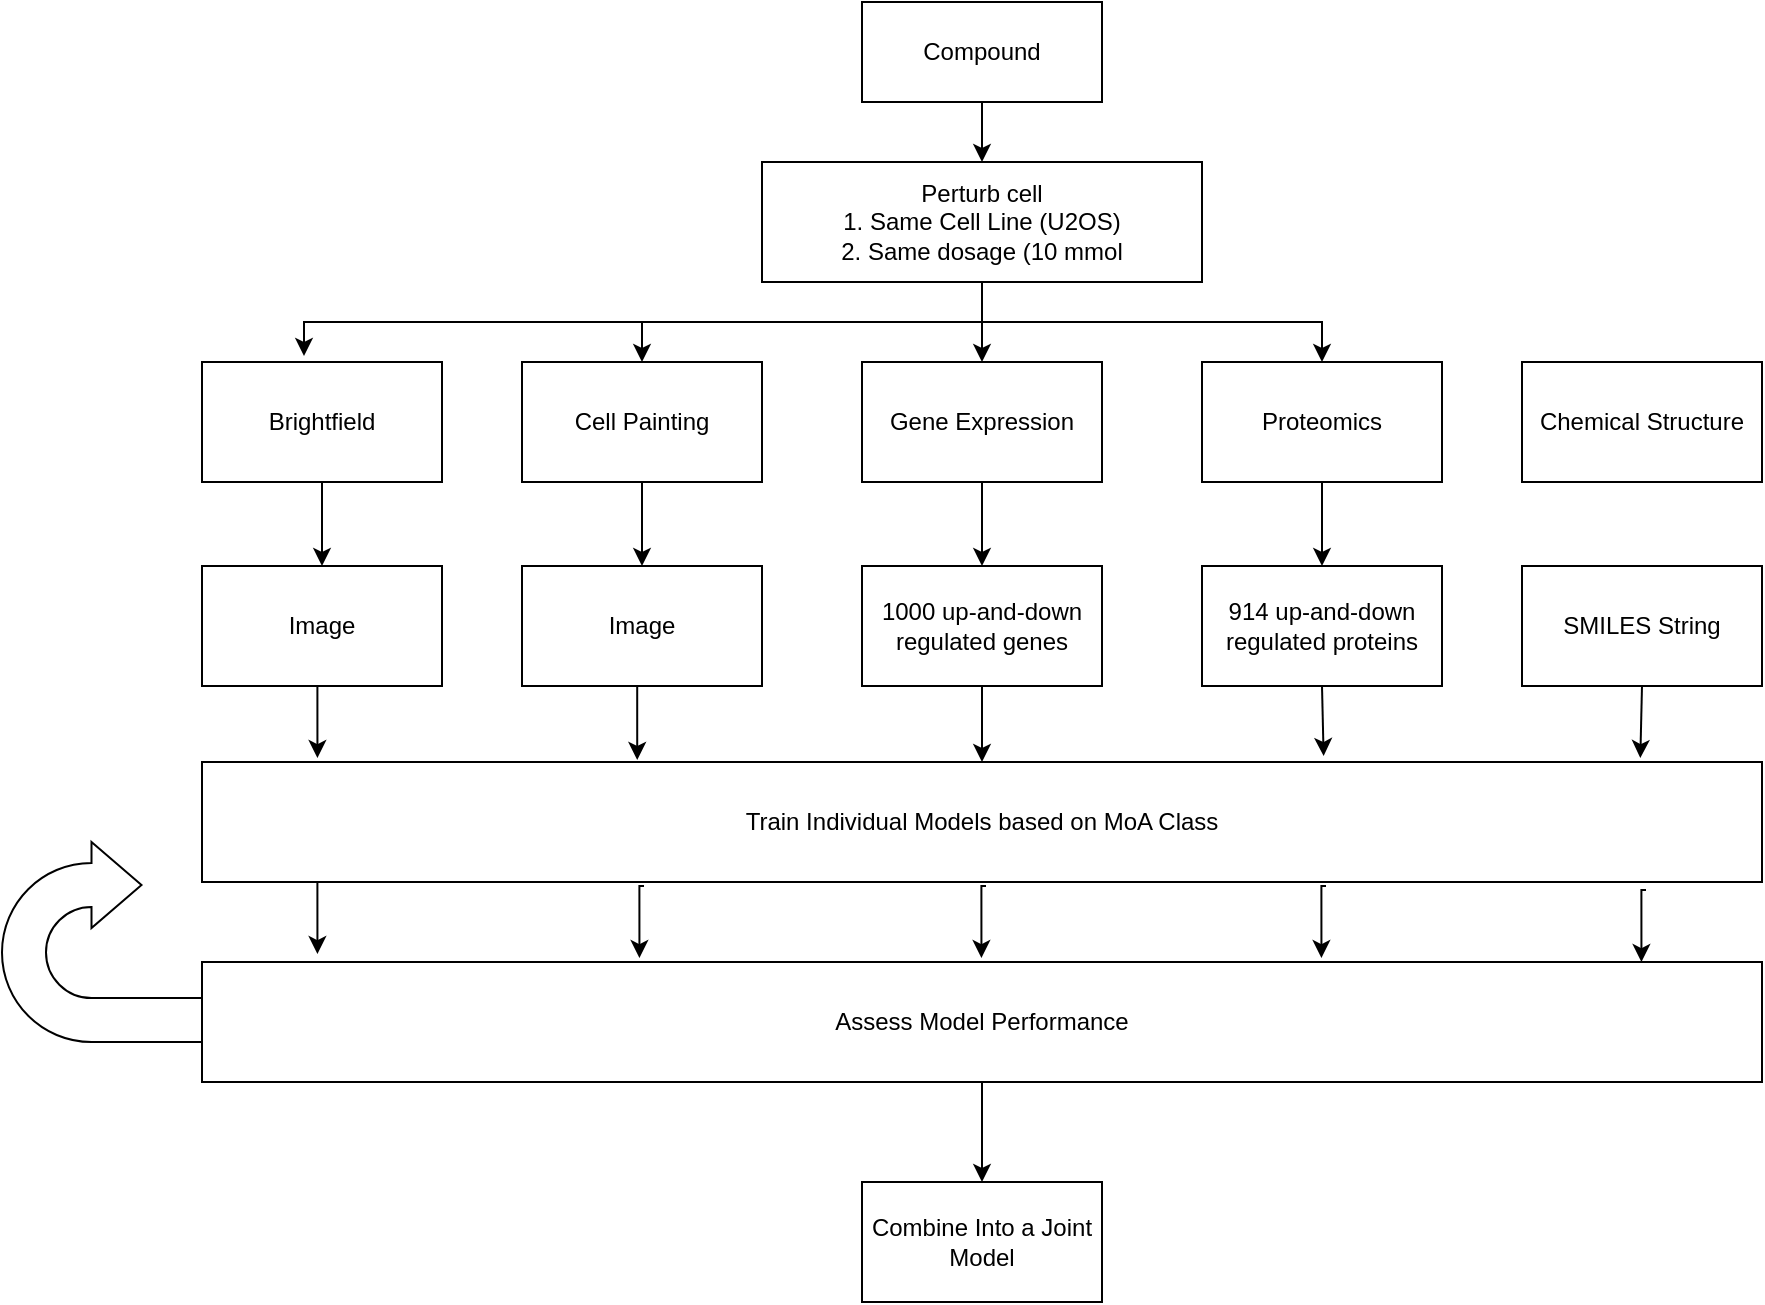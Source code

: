 <mxfile version="20.7.4" type="github">
  <diagram id="bUzdTm8xm-PVx8S1yaQr" name="Page-1">
    <mxGraphModel dx="954" dy="492" grid="1" gridSize="10" guides="1" tooltips="1" connect="1" arrows="1" fold="1" page="1" pageScale="1" pageWidth="850" pageHeight="1100" math="0" shadow="0">
      <root>
        <mxCell id="0" />
        <mxCell id="1" parent="0" />
        <mxCell id="7_VD-Ki3XaP80nxqoQyv-9" value="" style="edgeStyle=orthogonalEdgeStyle;rounded=0;orthogonalLoop=1;jettySize=auto;html=1;" edge="1" parent="1" source="7_VD-Ki3XaP80nxqoQyv-1" target="7_VD-Ki3XaP80nxqoQyv-7">
          <mxGeometry relative="1" as="geometry" />
        </mxCell>
        <mxCell id="7_VD-Ki3XaP80nxqoQyv-1" value="Compound" style="rounded=0;whiteSpace=wrap;html=1;" vertex="1" parent="1">
          <mxGeometry x="450" y="100" width="120" height="50" as="geometry" />
        </mxCell>
        <mxCell id="7_VD-Ki3XaP80nxqoQyv-22" style="edgeStyle=orthogonalEdgeStyle;rounded=0;orthogonalLoop=1;jettySize=auto;html=1;exitX=0.5;exitY=1;exitDx=0;exitDy=0;entryX=0.5;entryY=0;entryDx=0;entryDy=0;" edge="1" parent="1" source="7_VD-Ki3XaP80nxqoQyv-2" target="7_VD-Ki3XaP80nxqoQyv-15">
          <mxGeometry relative="1" as="geometry" />
        </mxCell>
        <mxCell id="7_VD-Ki3XaP80nxqoQyv-2" value="Brightfield" style="rounded=0;whiteSpace=wrap;html=1;" vertex="1" parent="1">
          <mxGeometry x="120" y="280" width="120" height="60" as="geometry" />
        </mxCell>
        <mxCell id="7_VD-Ki3XaP80nxqoQyv-25" value="" style="edgeStyle=orthogonalEdgeStyle;rounded=0;orthogonalLoop=1;jettySize=auto;html=1;" edge="1" parent="1" source="7_VD-Ki3XaP80nxqoQyv-3" target="7_VD-Ki3XaP80nxqoQyv-16">
          <mxGeometry relative="1" as="geometry" />
        </mxCell>
        <mxCell id="7_VD-Ki3XaP80nxqoQyv-3" value="Cell Painting" style="rounded=0;whiteSpace=wrap;html=1;" vertex="1" parent="1">
          <mxGeometry x="280" y="280" width="120" height="60" as="geometry" />
        </mxCell>
        <mxCell id="7_VD-Ki3XaP80nxqoQyv-26" value="" style="edgeStyle=orthogonalEdgeStyle;rounded=0;orthogonalLoop=1;jettySize=auto;html=1;" edge="1" parent="1" source="7_VD-Ki3XaP80nxqoQyv-4" target="7_VD-Ki3XaP80nxqoQyv-17">
          <mxGeometry relative="1" as="geometry" />
        </mxCell>
        <mxCell id="7_VD-Ki3XaP80nxqoQyv-4" value="Gene Expression" style="rounded=0;whiteSpace=wrap;html=1;" vertex="1" parent="1">
          <mxGeometry x="450" y="280" width="120" height="60" as="geometry" />
        </mxCell>
        <mxCell id="7_VD-Ki3XaP80nxqoQyv-27" value="" style="edgeStyle=orthogonalEdgeStyle;rounded=0;orthogonalLoop=1;jettySize=auto;html=1;" edge="1" parent="1" source="7_VD-Ki3XaP80nxqoQyv-5" target="7_VD-Ki3XaP80nxqoQyv-18">
          <mxGeometry relative="1" as="geometry" />
        </mxCell>
        <mxCell id="7_VD-Ki3XaP80nxqoQyv-5" value="Proteomics" style="rounded=0;whiteSpace=wrap;html=1;" vertex="1" parent="1">
          <mxGeometry x="620" y="280" width="120" height="60" as="geometry" />
        </mxCell>
        <mxCell id="7_VD-Ki3XaP80nxqoQyv-6" value="Chemical Structure" style="rounded=0;whiteSpace=wrap;html=1;" vertex="1" parent="1">
          <mxGeometry x="780" y="280" width="120" height="60" as="geometry" />
        </mxCell>
        <mxCell id="7_VD-Ki3XaP80nxqoQyv-10" value="" style="edgeStyle=orthogonalEdgeStyle;rounded=0;orthogonalLoop=1;jettySize=auto;html=1;" edge="1" parent="1" source="7_VD-Ki3XaP80nxqoQyv-7" target="7_VD-Ki3XaP80nxqoQyv-4">
          <mxGeometry relative="1" as="geometry" />
        </mxCell>
        <mxCell id="7_VD-Ki3XaP80nxqoQyv-11" style="edgeStyle=orthogonalEdgeStyle;rounded=0;orthogonalLoop=1;jettySize=auto;html=1;exitX=0.5;exitY=1;exitDx=0;exitDy=0;entryX=0.5;entryY=0;entryDx=0;entryDy=0;" edge="1" parent="1" source="7_VD-Ki3XaP80nxqoQyv-7" target="7_VD-Ki3XaP80nxqoQyv-3">
          <mxGeometry relative="1" as="geometry" />
        </mxCell>
        <mxCell id="7_VD-Ki3XaP80nxqoQyv-12" style="edgeStyle=orthogonalEdgeStyle;rounded=0;orthogonalLoop=1;jettySize=auto;html=1;exitX=0.5;exitY=1;exitDx=0;exitDy=0;entryX=0.425;entryY=-0.05;entryDx=0;entryDy=0;entryPerimeter=0;" edge="1" parent="1" source="7_VD-Ki3XaP80nxqoQyv-7" target="7_VD-Ki3XaP80nxqoQyv-2">
          <mxGeometry relative="1" as="geometry" />
        </mxCell>
        <mxCell id="7_VD-Ki3XaP80nxqoQyv-13" style="edgeStyle=orthogonalEdgeStyle;rounded=0;orthogonalLoop=1;jettySize=auto;html=1;exitX=0.5;exitY=1;exitDx=0;exitDy=0;entryX=0.5;entryY=0;entryDx=0;entryDy=0;" edge="1" parent="1" source="7_VD-Ki3XaP80nxqoQyv-7" target="7_VD-Ki3XaP80nxqoQyv-5">
          <mxGeometry relative="1" as="geometry" />
        </mxCell>
        <mxCell id="7_VD-Ki3XaP80nxqoQyv-7" value="&lt;div&gt;Perturb cell &lt;br&gt;&lt;/div&gt;&lt;div&gt;1. Same Cell Line (U2OS) &lt;br&gt;&lt;/div&gt;&lt;div&gt;2. Same dosage (10 mmol&lt;br&gt;&lt;/div&gt;" style="rounded=0;whiteSpace=wrap;html=1;" vertex="1" parent="1">
          <mxGeometry x="400" y="180" width="220" height="60" as="geometry" />
        </mxCell>
        <mxCell id="7_VD-Ki3XaP80nxqoQyv-31" style="edgeStyle=orthogonalEdgeStyle;rounded=0;orthogonalLoop=1;jettySize=auto;html=1;exitX=0.5;exitY=1;exitDx=0;exitDy=0;entryX=0.074;entryY=-0.033;entryDx=0;entryDy=0;entryPerimeter=0;" edge="1" parent="1" source="7_VD-Ki3XaP80nxqoQyv-15" target="7_VD-Ki3XaP80nxqoQyv-29">
          <mxGeometry relative="1" as="geometry" />
        </mxCell>
        <mxCell id="7_VD-Ki3XaP80nxqoQyv-15" value="Image" style="rounded=0;whiteSpace=wrap;html=1;" vertex="1" parent="1">
          <mxGeometry x="120" y="382" width="120" height="60" as="geometry" />
        </mxCell>
        <mxCell id="7_VD-Ki3XaP80nxqoQyv-33" style="edgeStyle=orthogonalEdgeStyle;rounded=0;orthogonalLoop=1;jettySize=auto;html=1;exitX=0.5;exitY=1;exitDx=0;exitDy=0;entryX=0.279;entryY=-0.017;entryDx=0;entryDy=0;entryPerimeter=0;" edge="1" parent="1" source="7_VD-Ki3XaP80nxqoQyv-16" target="7_VD-Ki3XaP80nxqoQyv-29">
          <mxGeometry relative="1" as="geometry" />
        </mxCell>
        <mxCell id="7_VD-Ki3XaP80nxqoQyv-16" value="Image" style="rounded=0;whiteSpace=wrap;html=1;" vertex="1" parent="1">
          <mxGeometry x="280" y="382" width="120" height="60" as="geometry" />
        </mxCell>
        <mxCell id="7_VD-Ki3XaP80nxqoQyv-34" style="edgeStyle=orthogonalEdgeStyle;rounded=0;orthogonalLoop=1;jettySize=auto;html=1;entryX=0.5;entryY=0;entryDx=0;entryDy=0;" edge="1" parent="1" source="7_VD-Ki3XaP80nxqoQyv-17" target="7_VD-Ki3XaP80nxqoQyv-29">
          <mxGeometry relative="1" as="geometry" />
        </mxCell>
        <mxCell id="7_VD-Ki3XaP80nxqoQyv-17" value="1000 up-and-down regulated genes" style="rounded=0;whiteSpace=wrap;html=1;" vertex="1" parent="1">
          <mxGeometry x="450" y="382" width="120" height="60" as="geometry" />
        </mxCell>
        <mxCell id="7_VD-Ki3XaP80nxqoQyv-36" style="edgeStyle=orthogonalEdgeStyle;rounded=0;orthogonalLoop=1;jettySize=auto;html=1;exitX=0.5;exitY=1;exitDx=0;exitDy=0;entryX=0.719;entryY=-0.05;entryDx=0;entryDy=0;entryPerimeter=0;" edge="1" parent="1" source="7_VD-Ki3XaP80nxqoQyv-18" target="7_VD-Ki3XaP80nxqoQyv-29">
          <mxGeometry relative="1" as="geometry" />
        </mxCell>
        <mxCell id="7_VD-Ki3XaP80nxqoQyv-18" value="914 up-and-down regulated proteins" style="rounded=0;whiteSpace=wrap;html=1;" vertex="1" parent="1">
          <mxGeometry x="620" y="382" width="120" height="60" as="geometry" />
        </mxCell>
        <mxCell id="7_VD-Ki3XaP80nxqoQyv-37" style="edgeStyle=orthogonalEdgeStyle;rounded=0;orthogonalLoop=1;jettySize=auto;html=1;exitX=0.5;exitY=1;exitDx=0;exitDy=0;entryX=0.922;entryY=-0.033;entryDx=0;entryDy=0;entryPerimeter=0;" edge="1" parent="1" source="7_VD-Ki3XaP80nxqoQyv-19" target="7_VD-Ki3XaP80nxqoQyv-29">
          <mxGeometry relative="1" as="geometry" />
        </mxCell>
        <mxCell id="7_VD-Ki3XaP80nxqoQyv-19" value="SMILES String" style="rounded=0;whiteSpace=wrap;html=1;" vertex="1" parent="1">
          <mxGeometry x="780" y="382" width="120" height="60" as="geometry" />
        </mxCell>
        <mxCell id="7_VD-Ki3XaP80nxqoQyv-28" value="Combine Into a Joint Model" style="rounded=0;whiteSpace=wrap;html=1;" vertex="1" parent="1">
          <mxGeometry x="450" y="690" width="120" height="60" as="geometry" />
        </mxCell>
        <mxCell id="7_VD-Ki3XaP80nxqoQyv-29" value="Train Individual Models based on MoA Class" style="rounded=0;whiteSpace=wrap;html=1;" vertex="1" parent="1">
          <mxGeometry x="120" y="480" width="780" height="60" as="geometry" />
        </mxCell>
        <mxCell id="7_VD-Ki3XaP80nxqoQyv-44" style="edgeStyle=orthogonalEdgeStyle;rounded=0;orthogonalLoop=1;jettySize=auto;html=1;exitX=0.5;exitY=1;exitDx=0;exitDy=0;entryX=0.5;entryY=0;entryDx=0;entryDy=0;" edge="1" parent="1" source="7_VD-Ki3XaP80nxqoQyv-30" target="7_VD-Ki3XaP80nxqoQyv-28">
          <mxGeometry relative="1" as="geometry" />
        </mxCell>
        <mxCell id="7_VD-Ki3XaP80nxqoQyv-30" value="Assess Model Performance" style="rounded=0;whiteSpace=wrap;html=1;" vertex="1" parent="1">
          <mxGeometry x="120" y="580" width="780" height="60" as="geometry" />
        </mxCell>
        <mxCell id="7_VD-Ki3XaP80nxqoQyv-38" style="edgeStyle=orthogonalEdgeStyle;rounded=0;orthogonalLoop=1;jettySize=auto;html=1;exitX=0.5;exitY=1;exitDx=0;exitDy=0;entryX=0.074;entryY=-0.033;entryDx=0;entryDy=0;entryPerimeter=0;" edge="1" parent="1">
          <mxGeometry relative="1" as="geometry">
            <mxPoint x="180" y="540" as="sourcePoint" />
            <mxPoint x="177.72" y="576.02" as="targetPoint" />
          </mxGeometry>
        </mxCell>
        <mxCell id="7_VD-Ki3XaP80nxqoQyv-39" style="edgeStyle=orthogonalEdgeStyle;rounded=0;orthogonalLoop=1;jettySize=auto;html=1;exitX=0.5;exitY=1;exitDx=0;exitDy=0;entryX=0.074;entryY=-0.033;entryDx=0;entryDy=0;entryPerimeter=0;" edge="1" parent="1">
          <mxGeometry relative="1" as="geometry">
            <mxPoint x="341" y="542" as="sourcePoint" />
            <mxPoint x="338.72" y="578.02" as="targetPoint" />
          </mxGeometry>
        </mxCell>
        <mxCell id="7_VD-Ki3XaP80nxqoQyv-40" style="edgeStyle=orthogonalEdgeStyle;rounded=0;orthogonalLoop=1;jettySize=auto;html=1;exitX=0.5;exitY=1;exitDx=0;exitDy=0;entryX=0.074;entryY=-0.033;entryDx=0;entryDy=0;entryPerimeter=0;" edge="1" parent="1">
          <mxGeometry relative="1" as="geometry">
            <mxPoint x="512" y="542" as="sourcePoint" />
            <mxPoint x="509.72" y="578.02" as="targetPoint" />
          </mxGeometry>
        </mxCell>
        <mxCell id="7_VD-Ki3XaP80nxqoQyv-41" style="edgeStyle=orthogonalEdgeStyle;rounded=0;orthogonalLoop=1;jettySize=auto;html=1;exitX=0.5;exitY=1;exitDx=0;exitDy=0;entryX=0.074;entryY=-0.033;entryDx=0;entryDy=0;entryPerimeter=0;" edge="1" parent="1">
          <mxGeometry relative="1" as="geometry">
            <mxPoint x="682" y="542" as="sourcePoint" />
            <mxPoint x="679.72" y="578.02" as="targetPoint" />
          </mxGeometry>
        </mxCell>
        <mxCell id="7_VD-Ki3XaP80nxqoQyv-42" style="edgeStyle=orthogonalEdgeStyle;rounded=0;orthogonalLoop=1;jettySize=auto;html=1;exitX=0.5;exitY=1;exitDx=0;exitDy=0;entryX=0.074;entryY=-0.033;entryDx=0;entryDy=0;entryPerimeter=0;" edge="1" parent="1">
          <mxGeometry relative="1" as="geometry">
            <mxPoint x="842" y="544" as="sourcePoint" />
            <mxPoint x="839.72" y="580.02" as="targetPoint" />
          </mxGeometry>
        </mxCell>
        <mxCell id="7_VD-Ki3XaP80nxqoQyv-45" value="" style="html=1;shadow=0;dashed=0;align=center;verticalAlign=middle;shape=mxgraph.arrows2.uTurnArrow;dy=11;arrowHead=43;dx2=25;" vertex="1" parent="1">
          <mxGeometry x="20" y="520" width="100" height="100" as="geometry" />
        </mxCell>
      </root>
    </mxGraphModel>
  </diagram>
</mxfile>

